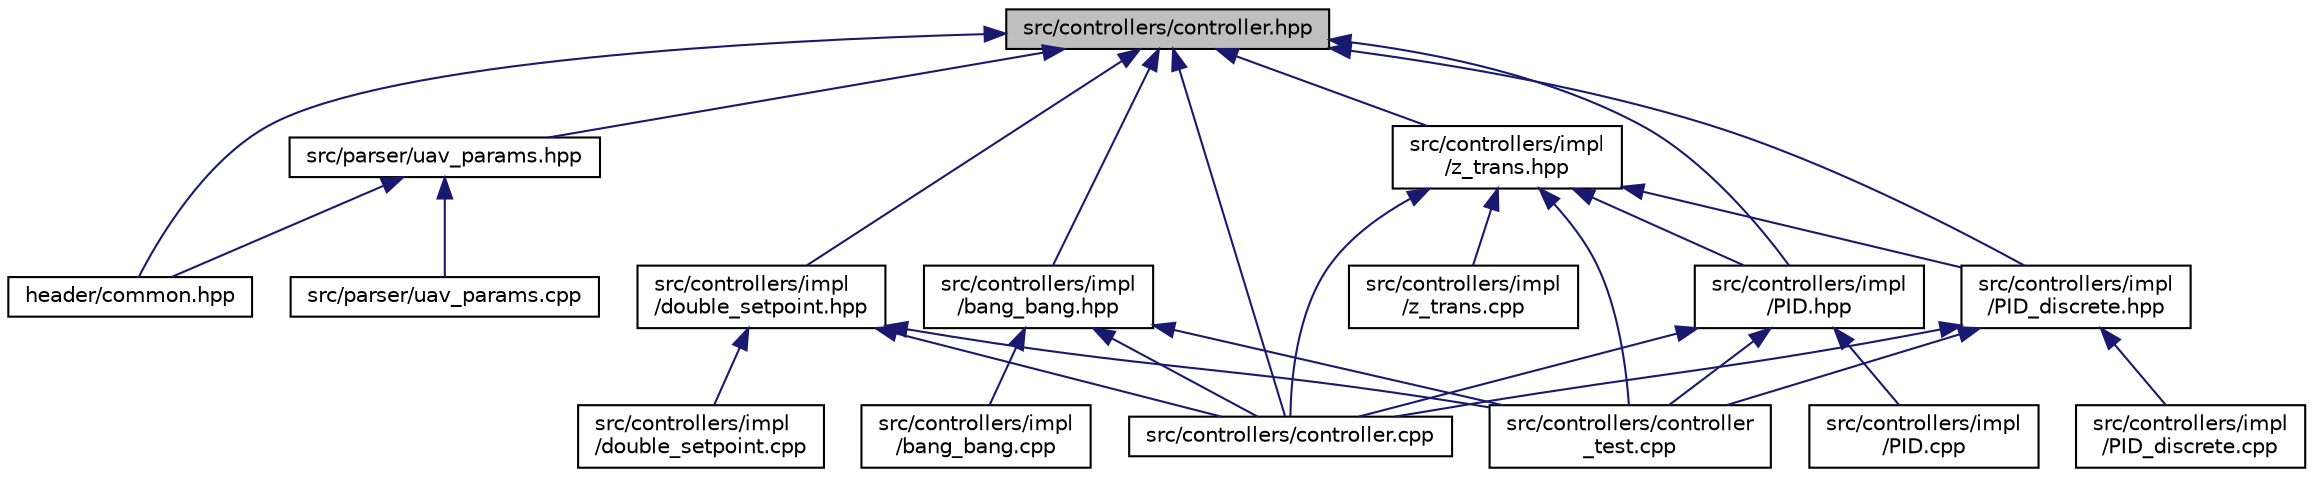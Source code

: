 digraph "src/controllers/controller.hpp"
{
 // LATEX_PDF_SIZE
  edge [fontname="Helvetica",fontsize="10",labelfontname="Helvetica",labelfontsize="10"];
  node [fontname="Helvetica",fontsize="10",shape=record];
  Node1 [label="src/controllers/controller.hpp",height=0.2,width=0.4,color="black", fillcolor="grey75", style="filled", fontcolor="black",tooltip=" "];
  Node1 -> Node2 [dir="back",color="midnightblue",fontsize="10",style="solid",fontname="Helvetica"];
  Node2 [label="header/common.hpp",height=0.2,width=0.4,color="black", fillcolor="white", style="filled",URL="$common_8hpp.html",tooltip=" "];
  Node1 -> Node3 [dir="back",color="midnightblue",fontsize="10",style="solid",fontname="Helvetica"];
  Node3 [label="src/controllers/controller.cpp",height=0.2,width=0.4,color="black", fillcolor="white", style="filled",URL="$controller_8cpp.html",tooltip=" "];
  Node1 -> Node4 [dir="back",color="midnightblue",fontsize="10",style="solid",fontname="Helvetica"];
  Node4 [label="src/controllers/impl\l/bang_bang.hpp",height=0.2,width=0.4,color="black", fillcolor="white", style="filled",URL="$bang__bang_8hpp.html",tooltip=" "];
  Node4 -> Node3 [dir="back",color="midnightblue",fontsize="10",style="solid",fontname="Helvetica"];
  Node4 -> Node5 [dir="back",color="midnightblue",fontsize="10",style="solid",fontname="Helvetica"];
  Node5 [label="src/controllers/controller\l_test.cpp",height=0.2,width=0.4,color="black", fillcolor="white", style="filled",URL="$controller__test_8cpp.html",tooltip=" "];
  Node4 -> Node6 [dir="back",color="midnightblue",fontsize="10",style="solid",fontname="Helvetica"];
  Node6 [label="src/controllers/impl\l/bang_bang.cpp",height=0.2,width=0.4,color="black", fillcolor="white", style="filled",URL="$bang__bang_8cpp.html",tooltip=" "];
  Node1 -> Node7 [dir="back",color="midnightblue",fontsize="10",style="solid",fontname="Helvetica"];
  Node7 [label="src/controllers/impl\l/double_setpoint.hpp",height=0.2,width=0.4,color="black", fillcolor="white", style="filled",URL="$double__setpoint_8hpp.html",tooltip=" "];
  Node7 -> Node3 [dir="back",color="midnightblue",fontsize="10",style="solid",fontname="Helvetica"];
  Node7 -> Node5 [dir="back",color="midnightblue",fontsize="10",style="solid",fontname="Helvetica"];
  Node7 -> Node8 [dir="back",color="midnightblue",fontsize="10",style="solid",fontname="Helvetica"];
  Node8 [label="src/controllers/impl\l/double_setpoint.cpp",height=0.2,width=0.4,color="black", fillcolor="white", style="filled",URL="$double__setpoint_8cpp.html",tooltip=" "];
  Node1 -> Node9 [dir="back",color="midnightblue",fontsize="10",style="solid",fontname="Helvetica"];
  Node9 [label="src/controllers/impl\l/PID.hpp",height=0.2,width=0.4,color="black", fillcolor="white", style="filled",URL="$_p_i_d_8hpp.html",tooltip=" "];
  Node9 -> Node3 [dir="back",color="midnightblue",fontsize="10",style="solid",fontname="Helvetica"];
  Node9 -> Node5 [dir="back",color="midnightblue",fontsize="10",style="solid",fontname="Helvetica"];
  Node9 -> Node10 [dir="back",color="midnightblue",fontsize="10",style="solid",fontname="Helvetica"];
  Node10 [label="src/controllers/impl\l/PID.cpp",height=0.2,width=0.4,color="black", fillcolor="white", style="filled",URL="$_p_i_d_8cpp.html",tooltip=" "];
  Node1 -> Node11 [dir="back",color="midnightblue",fontsize="10",style="solid",fontname="Helvetica"];
  Node11 [label="src/controllers/impl\l/PID_discrete.hpp",height=0.2,width=0.4,color="black", fillcolor="white", style="filled",URL="$_p_i_d__discrete_8hpp.html",tooltip=" "];
  Node11 -> Node3 [dir="back",color="midnightblue",fontsize="10",style="solid",fontname="Helvetica"];
  Node11 -> Node5 [dir="back",color="midnightblue",fontsize="10",style="solid",fontname="Helvetica"];
  Node11 -> Node12 [dir="back",color="midnightblue",fontsize="10",style="solid",fontname="Helvetica"];
  Node12 [label="src/controllers/impl\l/PID_discrete.cpp",height=0.2,width=0.4,color="black", fillcolor="white", style="filled",URL="$_p_i_d__discrete_8cpp.html",tooltip=" "];
  Node1 -> Node13 [dir="back",color="midnightblue",fontsize="10",style="solid",fontname="Helvetica"];
  Node13 [label="src/controllers/impl\l/z_trans.hpp",height=0.2,width=0.4,color="black", fillcolor="white", style="filled",URL="$z__trans_8hpp.html",tooltip=" "];
  Node13 -> Node3 [dir="back",color="midnightblue",fontsize="10",style="solid",fontname="Helvetica"];
  Node13 -> Node5 [dir="back",color="midnightblue",fontsize="10",style="solid",fontname="Helvetica"];
  Node13 -> Node9 [dir="back",color="midnightblue",fontsize="10",style="solid",fontname="Helvetica"];
  Node13 -> Node11 [dir="back",color="midnightblue",fontsize="10",style="solid",fontname="Helvetica"];
  Node13 -> Node14 [dir="back",color="midnightblue",fontsize="10",style="solid",fontname="Helvetica"];
  Node14 [label="src/controllers/impl\l/z_trans.cpp",height=0.2,width=0.4,color="black", fillcolor="white", style="filled",URL="$z__trans_8cpp.html",tooltip=" "];
  Node1 -> Node15 [dir="back",color="midnightblue",fontsize="10",style="solid",fontname="Helvetica"];
  Node15 [label="src/parser/uav_params.hpp",height=0.2,width=0.4,color="black", fillcolor="white", style="filled",URL="$uav__params_8hpp.html",tooltip=" "];
  Node15 -> Node2 [dir="back",color="midnightblue",fontsize="10",style="solid",fontname="Helvetica"];
  Node15 -> Node16 [dir="back",color="midnightblue",fontsize="10",style="solid",fontname="Helvetica"];
  Node16 [label="src/parser/uav_params.cpp",height=0.2,width=0.4,color="black", fillcolor="white", style="filled",URL="$uav__params_8cpp.html",tooltip=" "];
}
